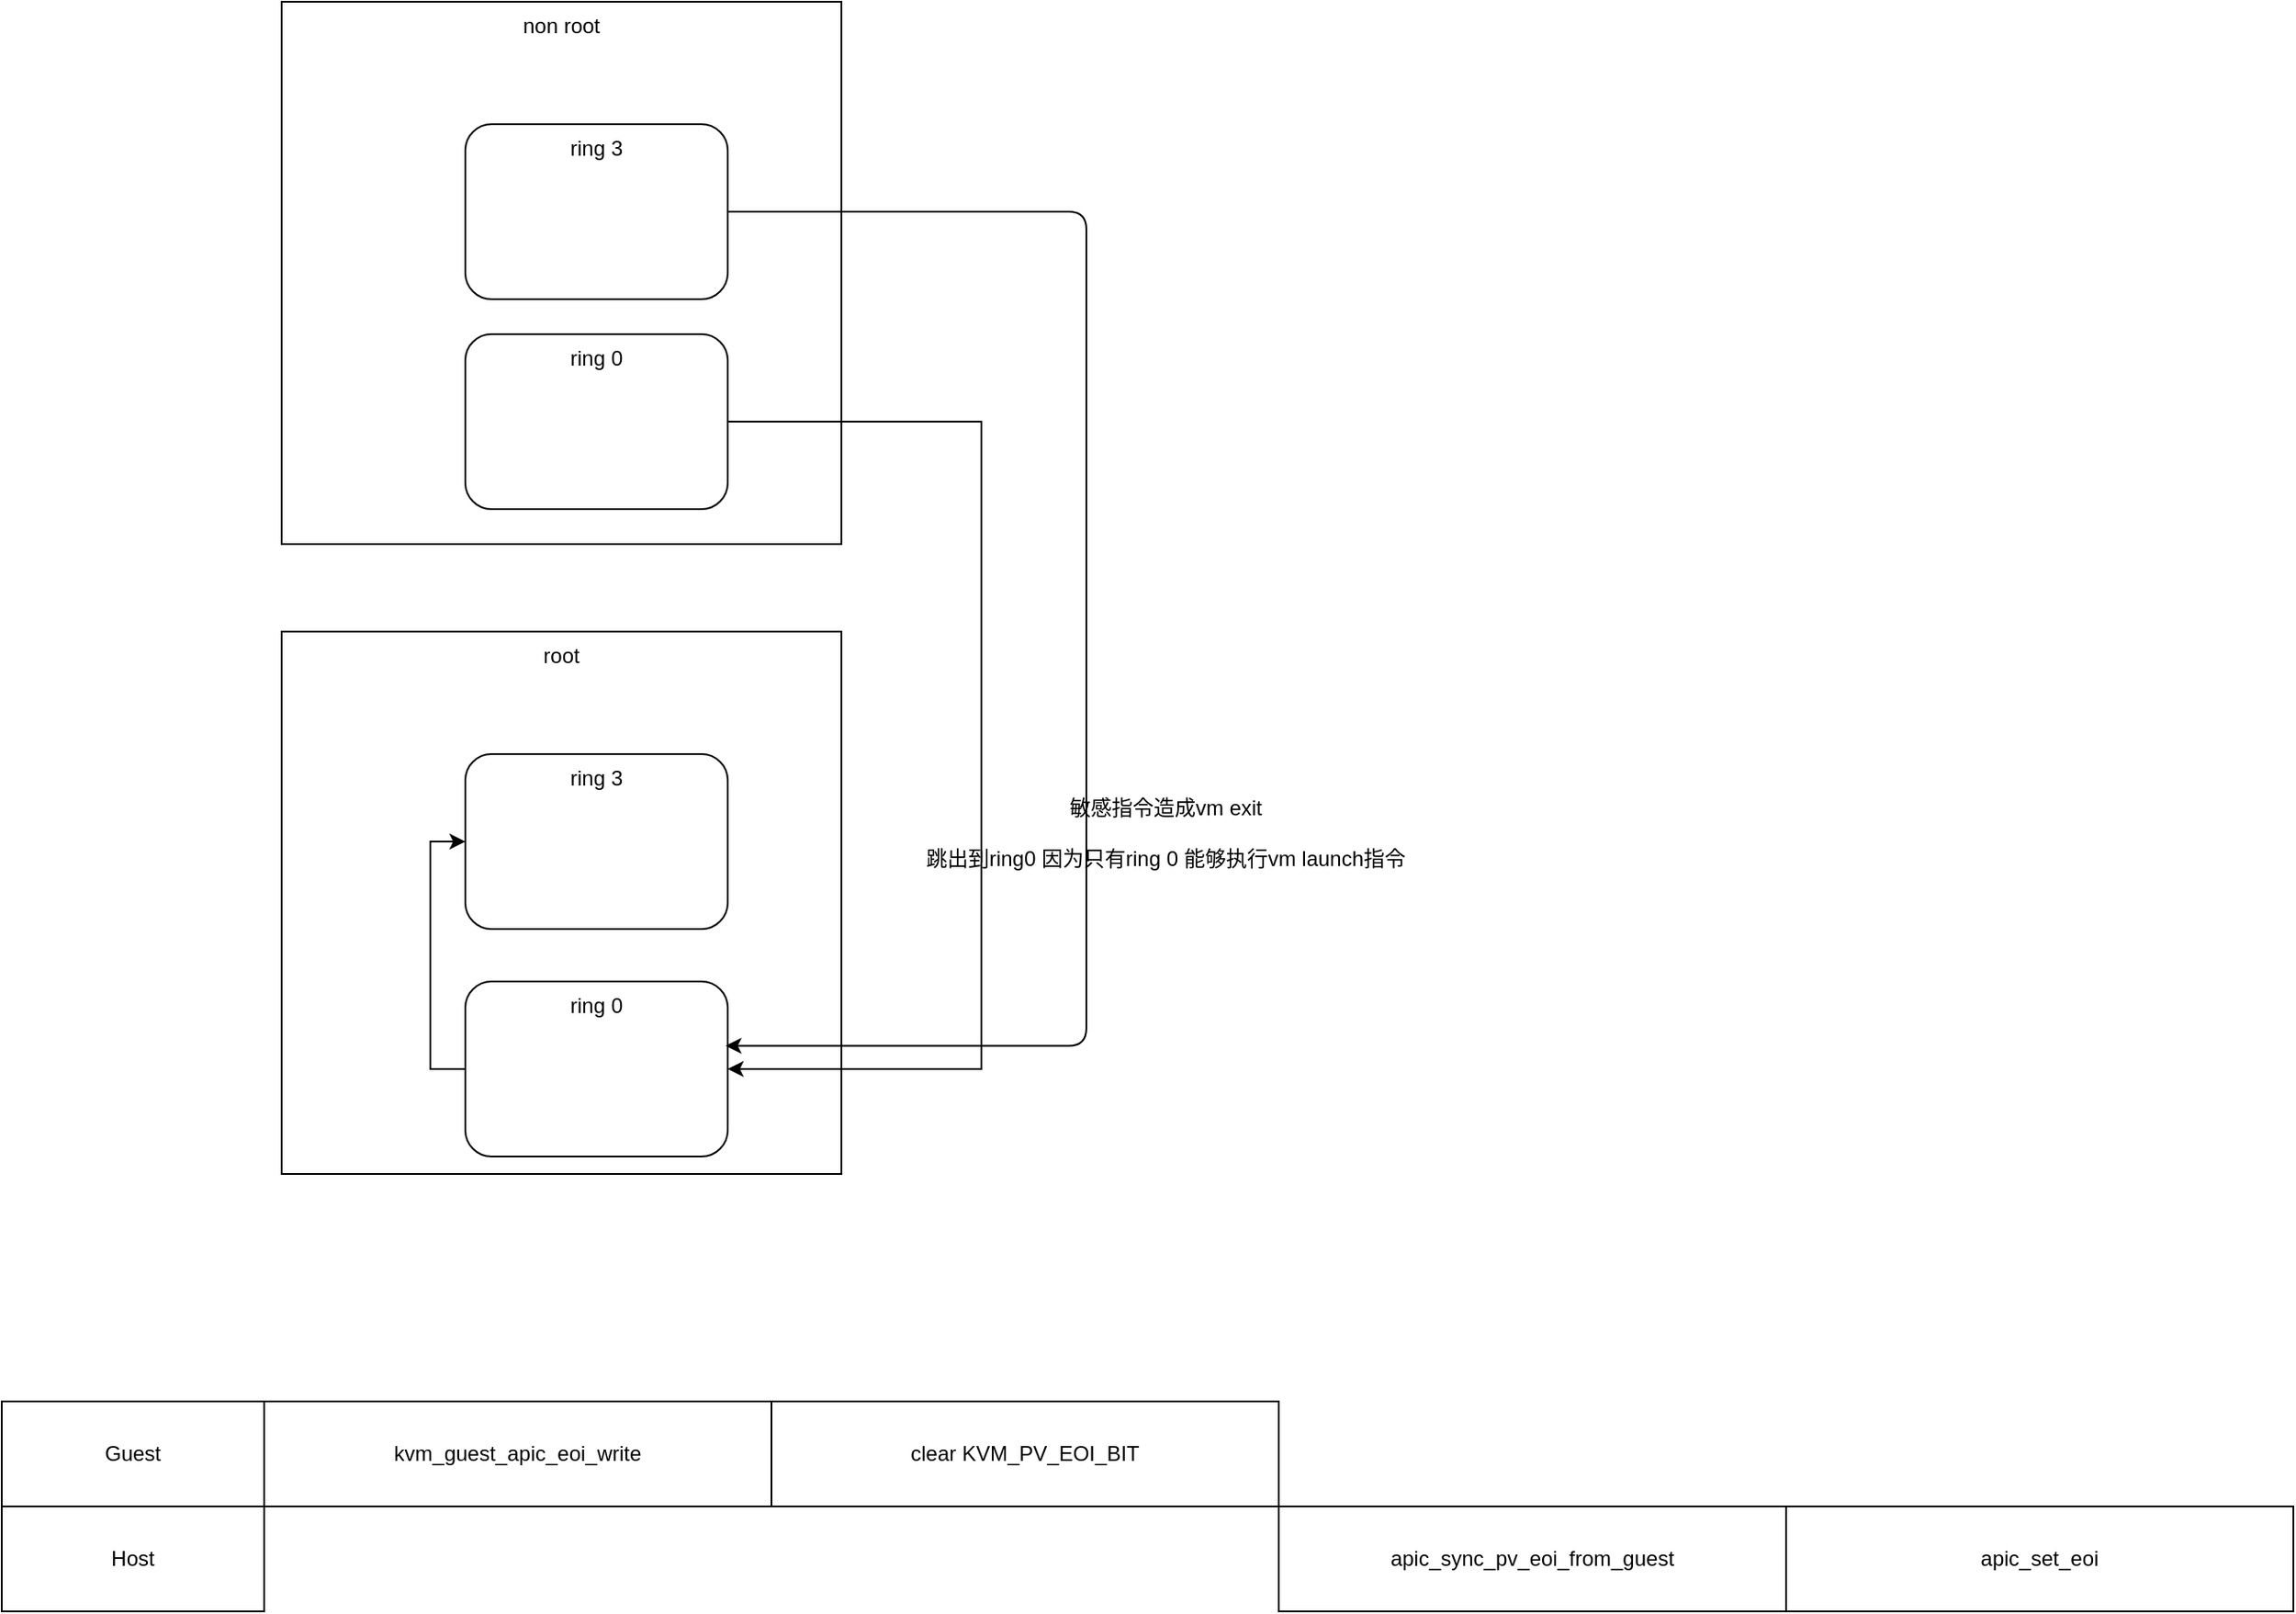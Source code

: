 <mxfile version="24.7.6">
  <diagram id="sYOkgYfF0y2E1Brcdf2A" name="Page-1">
    <mxGraphModel dx="2000" dy="1146" grid="1" gridSize="10" guides="1" tooltips="1" connect="1" arrows="1" fold="1" page="1" pageScale="1" pageWidth="827" pageHeight="1169" math="0" shadow="0">
      <root>
        <mxCell id="0" />
        <mxCell id="1" parent="0" />
        <mxCell id="mYkI8sfm15uqMzeyu2eb-11" value="root" style="rounded=0;whiteSpace=wrap;html=1;verticalAlign=top;" parent="1" vertex="1">
          <mxGeometry x="240" y="400" width="320" height="310" as="geometry" />
        </mxCell>
        <mxCell id="mYkI8sfm15uqMzeyu2eb-5" value="non root" style="rounded=0;whiteSpace=wrap;html=1;verticalAlign=top;" parent="1" vertex="1">
          <mxGeometry x="240" y="40" width="320" height="310" as="geometry" />
        </mxCell>
        <mxCell id="mYkI8sfm15uqMzeyu2eb-12" style="edgeStyle=orthogonalEdgeStyle;rounded=0;orthogonalLoop=1;jettySize=auto;html=1;exitX=0;exitY=0.5;exitDx=0;exitDy=0;entryX=0;entryY=0.5;entryDx=0;entryDy=0;" parent="1" source="mYkI8sfm15uqMzeyu2eb-1" target="mYkI8sfm15uqMzeyu2eb-2" edge="1">
          <mxGeometry relative="1" as="geometry" />
        </mxCell>
        <mxCell id="mYkI8sfm15uqMzeyu2eb-1" value="ring 0" style="rounded=1;whiteSpace=wrap;html=1;verticalAlign=top;" parent="1" vertex="1">
          <mxGeometry x="345" y="600" width="150" height="100" as="geometry" />
        </mxCell>
        <mxCell id="mYkI8sfm15uqMzeyu2eb-2" value="ring 3" style="rounded=1;whiteSpace=wrap;html=1;verticalAlign=top;" parent="1" vertex="1">
          <mxGeometry x="345" y="470" width="150" height="100" as="geometry" />
        </mxCell>
        <mxCell id="mYkI8sfm15uqMzeyu2eb-7" style="edgeStyle=orthogonalEdgeStyle;rounded=0;orthogonalLoop=1;jettySize=auto;html=1;exitX=1;exitY=0.5;exitDx=0;exitDy=0;entryX=1;entryY=0.5;entryDx=0;entryDy=0;" parent="1" source="mYkI8sfm15uqMzeyu2eb-3" target="mYkI8sfm15uqMzeyu2eb-1" edge="1">
          <mxGeometry relative="1" as="geometry">
            <Array as="points">
              <mxPoint x="640" y="280" />
              <mxPoint x="640" y="650" />
            </Array>
          </mxGeometry>
        </mxCell>
        <mxCell id="mYkI8sfm15uqMzeyu2eb-3" value="ring 0" style="rounded=1;whiteSpace=wrap;html=1;verticalAlign=top;" parent="1" vertex="1">
          <mxGeometry x="345" y="230" width="150" height="100" as="geometry" />
        </mxCell>
        <mxCell id="mYkI8sfm15uqMzeyu2eb-4" value="ring 3" style="rounded=1;whiteSpace=wrap;html=1;verticalAlign=top;" parent="1" vertex="1">
          <mxGeometry x="345" y="110" width="150" height="100" as="geometry" />
        </mxCell>
        <mxCell id="mYkI8sfm15uqMzeyu2eb-6" value="" style="endArrow=classic;html=1;exitX=1;exitY=0.5;exitDx=0;exitDy=0;entryX=0.992;entryY=0.367;entryDx=0;entryDy=0;entryPerimeter=0;edgeStyle=orthogonalEdgeStyle;" parent="1" source="mYkI8sfm15uqMzeyu2eb-4" target="mYkI8sfm15uqMzeyu2eb-1" edge="1">
          <mxGeometry width="50" height="50" relative="1" as="geometry">
            <mxPoint x="550" y="210" as="sourcePoint" />
            <mxPoint x="600" y="160" as="targetPoint" />
            <Array as="points">
              <mxPoint x="700" y="160" />
              <mxPoint x="700" y="637" />
            </Array>
          </mxGeometry>
        </mxCell>
        <mxCell id="mYkI8sfm15uqMzeyu2eb-10" value="敏感指令造成vm exit&lt;br&gt;&lt;br&gt;跳出到ring0 因为只有ring 0 能够执行vm launch指令" style="text;html=1;align=center;verticalAlign=middle;resizable=0;points=[];autosize=1;" parent="1" vertex="1">
          <mxGeometry x="600" y="490" width="290" height="50" as="geometry" />
        </mxCell>
        <mxCell id="lBw9Vkx2aCN8lv4SeDji-2" value="kvm_guest_apic_eoi_write" style="whiteSpace=wrap;html=1;" vertex="1" parent="1">
          <mxGeometry x="230" y="840" width="290" height="60" as="geometry" />
        </mxCell>
        <mxCell id="lBw9Vkx2aCN8lv4SeDji-3" value="clear&amp;nbsp;KVM_PV_EOI_BIT" style="whiteSpace=wrap;html=1;" vertex="1" parent="1">
          <mxGeometry x="520" y="840" width="290" height="60" as="geometry" />
        </mxCell>
        <mxCell id="lBw9Vkx2aCN8lv4SeDji-4" value="Guest" style="whiteSpace=wrap;html=1;" vertex="1" parent="1">
          <mxGeometry x="80" y="840" width="150" height="60" as="geometry" />
        </mxCell>
        <mxCell id="lBw9Vkx2aCN8lv4SeDji-5" value="Host" style="whiteSpace=wrap;html=1;" vertex="1" parent="1">
          <mxGeometry x="80" y="900" width="150" height="60" as="geometry" />
        </mxCell>
        <mxCell id="lBw9Vkx2aCN8lv4SeDji-6" value="apic_sync_pv_eoi_from_guest" style="whiteSpace=wrap;html=1;" vertex="1" parent="1">
          <mxGeometry x="810" y="900" width="290" height="60" as="geometry" />
        </mxCell>
        <mxCell id="lBw9Vkx2aCN8lv4SeDji-7" value="apic_set_eoi" style="whiteSpace=wrap;html=1;" vertex="1" parent="1">
          <mxGeometry x="1100" y="900" width="290" height="60" as="geometry" />
        </mxCell>
      </root>
    </mxGraphModel>
  </diagram>
</mxfile>
